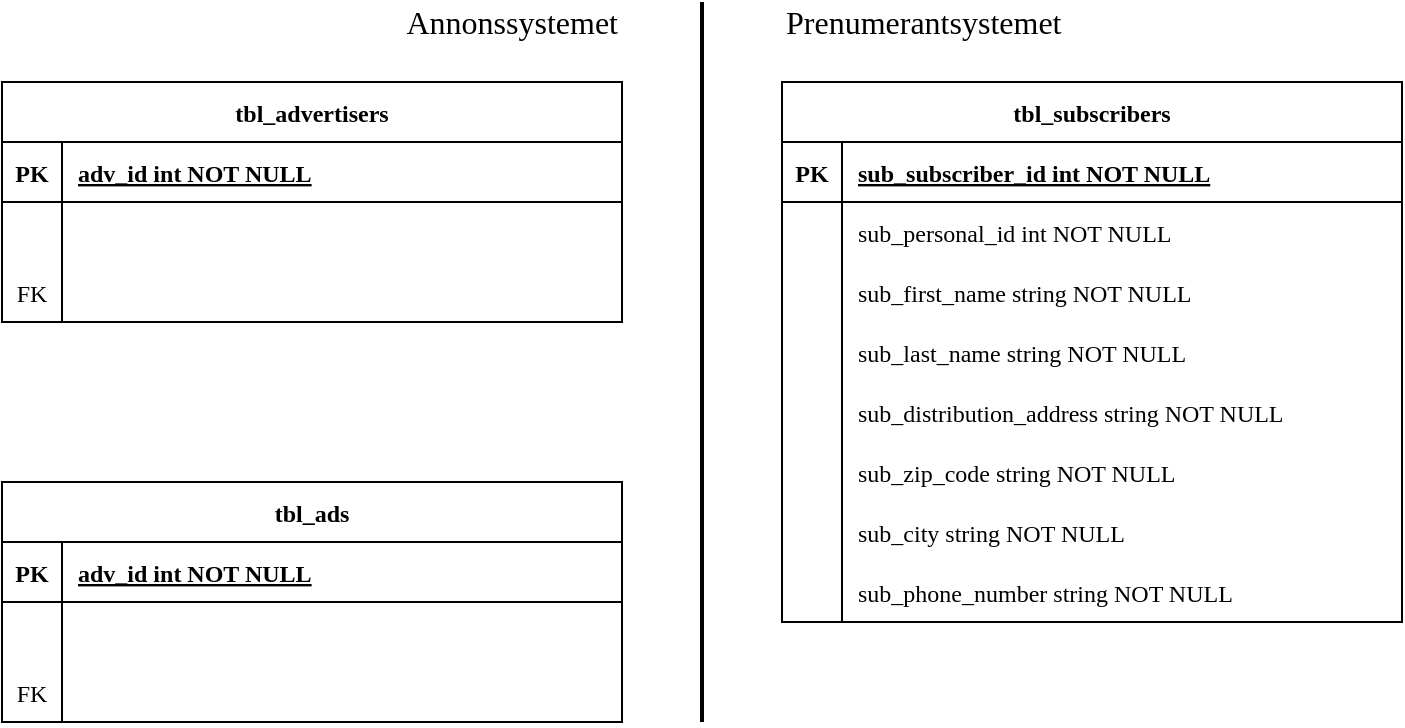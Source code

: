 <mxfile version="14.5.8" type="device"><diagram id="R2lEEEUBdFMjLlhIrx00" name="Page-1"><mxGraphModel dx="1422" dy="766" grid="1" gridSize="10" guides="1" tooltips="1" connect="1" arrows="1" fold="1" page="1" pageScale="1" pageWidth="850" pageHeight="1100" math="0" shadow="0" extFonts="Permanent Marker^https://fonts.googleapis.com/css?family=Permanent+Marker"><root><mxCell id="0"/><mxCell id="1" parent="0"/><mxCell id="C-vyLk0tnHw3VtMMgP7b-13" value="tbl_subscribers" style="shape=table;startSize=30;container=1;collapsible=1;childLayout=tableLayout;fixedRows=1;rowLines=0;fontStyle=1;align=center;resizeLast=1;fontFamily=Garamond;" parent="1" vertex="1"><mxGeometry x="400" y="80" width="310" height="270" as="geometry"/></mxCell><mxCell id="C-vyLk0tnHw3VtMMgP7b-14" value="" style="shape=partialRectangle;collapsible=0;dropTarget=0;pointerEvents=0;fillColor=none;points=[[0,0.5],[1,0.5]];portConstraint=eastwest;top=0;left=0;right=0;bottom=1;fontFamily=Garamond;" parent="C-vyLk0tnHw3VtMMgP7b-13" vertex="1"><mxGeometry y="30" width="310" height="30" as="geometry"/></mxCell><mxCell id="C-vyLk0tnHw3VtMMgP7b-15" value="PK" style="shape=partialRectangle;overflow=hidden;connectable=0;fillColor=none;top=0;left=0;bottom=0;right=0;fontStyle=1;fontFamily=Garamond;" parent="C-vyLk0tnHw3VtMMgP7b-14" vertex="1"><mxGeometry width="30" height="30" as="geometry"/></mxCell><mxCell id="C-vyLk0tnHw3VtMMgP7b-16" value="sub_subscriber_id int NOT NULL " style="shape=partialRectangle;overflow=hidden;connectable=0;fillColor=none;top=0;left=0;bottom=0;right=0;align=left;spacingLeft=6;fontStyle=5;fontFamily=Garamond;" parent="C-vyLk0tnHw3VtMMgP7b-14" vertex="1"><mxGeometry x="30" width="280" height="30" as="geometry"/></mxCell><mxCell id="C-vyLk0tnHw3VtMMgP7b-17" value="" style="shape=partialRectangle;collapsible=0;dropTarget=0;pointerEvents=0;fillColor=none;points=[[0,0.5],[1,0.5]];portConstraint=eastwest;top=0;left=0;right=0;bottom=0;fontFamily=Garamond;" parent="C-vyLk0tnHw3VtMMgP7b-13" vertex="1"><mxGeometry y="60" width="310" height="30" as="geometry"/></mxCell><mxCell id="C-vyLk0tnHw3VtMMgP7b-18" value="" style="shape=partialRectangle;overflow=hidden;connectable=0;fillColor=none;top=0;left=0;bottom=0;right=0;fontFamily=Garamond;" parent="C-vyLk0tnHw3VtMMgP7b-17" vertex="1"><mxGeometry width="30" height="30" as="geometry"/></mxCell><mxCell id="C-vyLk0tnHw3VtMMgP7b-19" value="sub_personal_id int NOT NULL" style="shape=partialRectangle;overflow=hidden;connectable=0;fillColor=none;top=0;left=0;bottom=0;right=0;align=left;spacingLeft=6;fontFamily=Garamond;" parent="C-vyLk0tnHw3VtMMgP7b-17" vertex="1"><mxGeometry x="30" width="280" height="30" as="geometry"/></mxCell><mxCell id="C-vyLk0tnHw3VtMMgP7b-20" value="" style="shape=partialRectangle;collapsible=0;dropTarget=0;pointerEvents=0;fillColor=none;points=[[0,0.5],[1,0.5]];portConstraint=eastwest;top=0;left=0;right=0;bottom=0;fontFamily=Garamond;" parent="C-vyLk0tnHw3VtMMgP7b-13" vertex="1"><mxGeometry y="90" width="310" height="30" as="geometry"/></mxCell><mxCell id="C-vyLk0tnHw3VtMMgP7b-21" value="" style="shape=partialRectangle;overflow=hidden;connectable=0;fillColor=none;top=0;left=0;bottom=0;right=0;fontFamily=Garamond;" parent="C-vyLk0tnHw3VtMMgP7b-20" vertex="1"><mxGeometry width="30" height="30" as="geometry"/></mxCell><mxCell id="C-vyLk0tnHw3VtMMgP7b-22" value="sub_first_name string NOT NULL" style="shape=partialRectangle;overflow=hidden;connectable=0;fillColor=none;top=0;left=0;bottom=0;right=0;align=left;spacingLeft=6;fontFamily=Garamond;" parent="C-vyLk0tnHw3VtMMgP7b-20" vertex="1"><mxGeometry x="30" width="280" height="30" as="geometry"/></mxCell><mxCell id="uFAE8MaFAtntwmOegCMl-24" value="" style="shape=partialRectangle;collapsible=0;dropTarget=0;pointerEvents=0;fillColor=none;points=[[0,0.5],[1,0.5]];portConstraint=eastwest;top=0;left=0;right=0;bottom=0;fontFamily=Garamond;" vertex="1" parent="C-vyLk0tnHw3VtMMgP7b-13"><mxGeometry y="120" width="310" height="30" as="geometry"/></mxCell><mxCell id="uFAE8MaFAtntwmOegCMl-25" value="" style="shape=partialRectangle;overflow=hidden;connectable=0;fillColor=none;top=0;left=0;bottom=0;right=0;fontFamily=Garamond;" vertex="1" parent="uFAE8MaFAtntwmOegCMl-24"><mxGeometry width="30" height="30" as="geometry"/></mxCell><mxCell id="uFAE8MaFAtntwmOegCMl-26" value="sub_last_name string NOT NULL" style="shape=partialRectangle;overflow=hidden;connectable=0;fillColor=none;top=0;left=0;bottom=0;right=0;align=left;spacingLeft=6;fontFamily=Garamond;" vertex="1" parent="uFAE8MaFAtntwmOegCMl-24"><mxGeometry x="30" width="280" height="30" as="geometry"/></mxCell><mxCell id="uFAE8MaFAtntwmOegCMl-27" value="" style="shape=partialRectangle;collapsible=0;dropTarget=0;pointerEvents=0;fillColor=none;points=[[0,0.5],[1,0.5]];portConstraint=eastwest;top=0;left=0;right=0;bottom=0;fontFamily=Garamond;" vertex="1" parent="C-vyLk0tnHw3VtMMgP7b-13"><mxGeometry y="150" width="310" height="30" as="geometry"/></mxCell><mxCell id="uFAE8MaFAtntwmOegCMl-28" value="" style="shape=partialRectangle;overflow=hidden;connectable=0;fillColor=none;top=0;left=0;bottom=0;right=0;fontFamily=Garamond;" vertex="1" parent="uFAE8MaFAtntwmOegCMl-27"><mxGeometry width="30" height="30" as="geometry"/></mxCell><mxCell id="uFAE8MaFAtntwmOegCMl-29" value="sub_distribution_address string NOT NULL" style="shape=partialRectangle;overflow=hidden;connectable=0;fillColor=none;top=0;left=0;bottom=0;right=0;align=left;spacingLeft=6;fontFamily=Garamond;" vertex="1" parent="uFAE8MaFAtntwmOegCMl-27"><mxGeometry x="30" width="280" height="30" as="geometry"/></mxCell><mxCell id="uFAE8MaFAtntwmOegCMl-30" value="" style="shape=partialRectangle;collapsible=0;dropTarget=0;pointerEvents=0;fillColor=none;points=[[0,0.5],[1,0.5]];portConstraint=eastwest;top=0;left=0;right=0;bottom=0;fontFamily=Garamond;" vertex="1" parent="C-vyLk0tnHw3VtMMgP7b-13"><mxGeometry y="180" width="310" height="30" as="geometry"/></mxCell><mxCell id="uFAE8MaFAtntwmOegCMl-31" value="" style="shape=partialRectangle;overflow=hidden;connectable=0;fillColor=none;top=0;left=0;bottom=0;right=0;fontFamily=Garamond;" vertex="1" parent="uFAE8MaFAtntwmOegCMl-30"><mxGeometry width="30" height="30" as="geometry"/></mxCell><mxCell id="uFAE8MaFAtntwmOegCMl-32" value="sub_zip_code string NOT NULL" style="shape=partialRectangle;overflow=hidden;connectable=0;fillColor=none;top=0;left=0;bottom=0;right=0;align=left;spacingLeft=6;fontFamily=Garamond;" vertex="1" parent="uFAE8MaFAtntwmOegCMl-30"><mxGeometry x="30" width="280" height="30" as="geometry"/></mxCell><mxCell id="uFAE8MaFAtntwmOegCMl-33" value="" style="shape=partialRectangle;collapsible=0;dropTarget=0;pointerEvents=0;fillColor=none;points=[[0,0.5],[1,0.5]];portConstraint=eastwest;top=0;left=0;right=0;bottom=0;fontFamily=Garamond;" vertex="1" parent="C-vyLk0tnHw3VtMMgP7b-13"><mxGeometry y="210" width="310" height="30" as="geometry"/></mxCell><mxCell id="uFAE8MaFAtntwmOegCMl-34" value="" style="shape=partialRectangle;overflow=hidden;connectable=0;fillColor=none;top=0;left=0;bottom=0;right=0;fontFamily=Garamond;" vertex="1" parent="uFAE8MaFAtntwmOegCMl-33"><mxGeometry width="30" height="30" as="geometry"/></mxCell><mxCell id="uFAE8MaFAtntwmOegCMl-35" value="sub_city string NOT NULL" style="shape=partialRectangle;overflow=hidden;connectable=0;fillColor=none;top=0;left=0;bottom=0;right=0;align=left;spacingLeft=6;fontFamily=Garamond;" vertex="1" parent="uFAE8MaFAtntwmOegCMl-33"><mxGeometry x="30" width="280" height="30" as="geometry"/></mxCell><mxCell id="uFAE8MaFAtntwmOegCMl-36" value="" style="shape=partialRectangle;collapsible=0;dropTarget=0;pointerEvents=0;fillColor=none;points=[[0,0.5],[1,0.5]];portConstraint=eastwest;top=0;left=0;right=0;bottom=0;fontFamily=Garamond;" vertex="1" parent="C-vyLk0tnHw3VtMMgP7b-13"><mxGeometry y="240" width="310" height="30" as="geometry"/></mxCell><mxCell id="uFAE8MaFAtntwmOegCMl-37" value="" style="shape=partialRectangle;overflow=hidden;connectable=0;fillColor=none;top=0;left=0;bottom=0;right=0;fontFamily=Garamond;" vertex="1" parent="uFAE8MaFAtntwmOegCMl-36"><mxGeometry width="30" height="30" as="geometry"/></mxCell><mxCell id="uFAE8MaFAtntwmOegCMl-38" value="sub_phone_number string NOT NULL" style="shape=partialRectangle;overflow=hidden;connectable=0;fillColor=none;top=0;left=0;bottom=0;right=0;align=left;spacingLeft=6;fontFamily=Garamond;" vertex="1" parent="uFAE8MaFAtntwmOegCMl-36"><mxGeometry x="30" width="280" height="30" as="geometry"/></mxCell><mxCell id="uFAE8MaFAtntwmOegCMl-39" value="" style="endArrow=none;html=1;strokeWidth=2;fontFamily=Garamond;" edge="1" parent="1"><mxGeometry width="50" height="50" relative="1" as="geometry"><mxPoint x="360" y="400" as="sourcePoint"/><mxPoint x="360" y="40" as="targetPoint"/></mxGeometry></mxCell><mxCell id="uFAE8MaFAtntwmOegCMl-42" value="Prenumerantsystemet" style="text;html=1;strokeColor=none;fillColor=none;align=left;verticalAlign=middle;whiteSpace=wrap;rounded=0;fontSize=16;fontFamily=Garamond;" vertex="1" parent="1"><mxGeometry x="400" y="40" width="180" height="20" as="geometry"/></mxCell><mxCell id="uFAE8MaFAtntwmOegCMl-43" value="Annonssystemet" style="text;html=1;strokeColor=none;fillColor=none;align=right;verticalAlign=middle;whiteSpace=wrap;rounded=0;fontSize=16;fontFamily=Garamond;" vertex="1" parent="1"><mxGeometry x="140" y="40" width="180" height="20" as="geometry"/></mxCell><mxCell id="uFAE8MaFAtntwmOegCMl-44" value="tbl_advertisers" style="shape=table;startSize=30;container=1;collapsible=1;childLayout=tableLayout;fixedRows=1;rowLines=0;fontStyle=1;align=center;resizeLast=1;fontFamily=Garamond;" vertex="1" parent="1"><mxGeometry x="10" y="80" width="310" height="120" as="geometry"/></mxCell><mxCell id="uFAE8MaFAtntwmOegCMl-45" value="" style="shape=partialRectangle;collapsible=0;dropTarget=0;pointerEvents=0;fillColor=none;points=[[0,0.5],[1,0.5]];portConstraint=eastwest;top=0;left=0;right=0;bottom=1;fontFamily=Garamond;" vertex="1" parent="uFAE8MaFAtntwmOegCMl-44"><mxGeometry y="30" width="310" height="30" as="geometry"/></mxCell><mxCell id="uFAE8MaFAtntwmOegCMl-46" value="PK" style="shape=partialRectangle;overflow=hidden;connectable=0;fillColor=none;top=0;left=0;bottom=0;right=0;fontStyle=1;fontFamily=Garamond;" vertex="1" parent="uFAE8MaFAtntwmOegCMl-45"><mxGeometry width="30" height="30" as="geometry"/></mxCell><mxCell id="uFAE8MaFAtntwmOegCMl-47" value="adv_id int NOT NULL " style="shape=partialRectangle;overflow=hidden;connectable=0;fillColor=none;top=0;left=0;bottom=0;right=0;align=left;spacingLeft=6;fontStyle=5;fontFamily=Garamond;" vertex="1" parent="uFAE8MaFAtntwmOegCMl-45"><mxGeometry x="30" width="280" height="30" as="geometry"/></mxCell><mxCell id="uFAE8MaFAtntwmOegCMl-48" value="" style="shape=partialRectangle;collapsible=0;dropTarget=0;pointerEvents=0;fillColor=none;points=[[0,0.5],[1,0.5]];portConstraint=eastwest;top=0;left=0;right=0;bottom=0;fontFamily=Garamond;" vertex="1" parent="uFAE8MaFAtntwmOegCMl-44"><mxGeometry y="60" width="310" height="30" as="geometry"/></mxCell><mxCell id="uFAE8MaFAtntwmOegCMl-49" value="" style="shape=partialRectangle;overflow=hidden;connectable=0;fillColor=none;top=0;left=0;bottom=0;right=0;fontFamily=Garamond;" vertex="1" parent="uFAE8MaFAtntwmOegCMl-48"><mxGeometry width="30" height="30" as="geometry"/></mxCell><mxCell id="uFAE8MaFAtntwmOegCMl-50" value="" style="shape=partialRectangle;overflow=hidden;connectable=0;fillColor=none;top=0;left=0;bottom=0;right=0;align=left;spacingLeft=6;fontFamily=Garamond;" vertex="1" parent="uFAE8MaFAtntwmOegCMl-48"><mxGeometry x="30" width="280" height="30" as="geometry"/></mxCell><mxCell id="uFAE8MaFAtntwmOegCMl-63" value="" style="shape=partialRectangle;collapsible=0;dropTarget=0;pointerEvents=0;fillColor=none;points=[[0,0.5],[1,0.5]];portConstraint=eastwest;top=0;left=0;right=0;bottom=0;fontFamily=Garamond;" vertex="1" parent="uFAE8MaFAtntwmOegCMl-44"><mxGeometry y="90" width="310" height="30" as="geometry"/></mxCell><mxCell id="uFAE8MaFAtntwmOegCMl-64" value="FK" style="shape=partialRectangle;overflow=hidden;connectable=0;fillColor=none;top=0;left=0;bottom=0;right=0;fontFamily=Garamond;" vertex="1" parent="uFAE8MaFAtntwmOegCMl-63"><mxGeometry width="30" height="30" as="geometry"/></mxCell><mxCell id="uFAE8MaFAtntwmOegCMl-65" value="" style="shape=partialRectangle;overflow=hidden;connectable=0;fillColor=none;top=0;left=0;bottom=0;right=0;align=left;spacingLeft=6;fontFamily=Garamond;" vertex="1" parent="uFAE8MaFAtntwmOegCMl-63"><mxGeometry x="30" width="280" height="30" as="geometry"/></mxCell><mxCell id="uFAE8MaFAtntwmOegCMl-69" value="tbl_ads" style="shape=table;startSize=30;container=1;collapsible=1;childLayout=tableLayout;fixedRows=1;rowLines=0;fontStyle=1;align=center;resizeLast=1;fontFamily=Garamond;" vertex="1" parent="1"><mxGeometry x="10" y="280" width="310" height="120" as="geometry"/></mxCell><mxCell id="uFAE8MaFAtntwmOegCMl-70" value="" style="shape=partialRectangle;collapsible=0;dropTarget=0;pointerEvents=0;fillColor=none;points=[[0,0.5],[1,0.5]];portConstraint=eastwest;top=0;left=0;right=0;bottom=1;fontFamily=Garamond;" vertex="1" parent="uFAE8MaFAtntwmOegCMl-69"><mxGeometry y="30" width="310" height="30" as="geometry"/></mxCell><mxCell id="uFAE8MaFAtntwmOegCMl-71" value="PK" style="shape=partialRectangle;overflow=hidden;connectable=0;fillColor=none;top=0;left=0;bottom=0;right=0;fontStyle=1;fontFamily=Garamond;" vertex="1" parent="uFAE8MaFAtntwmOegCMl-70"><mxGeometry width="30" height="30" as="geometry"/></mxCell><mxCell id="uFAE8MaFAtntwmOegCMl-72" value="adv_id int NOT NULL " style="shape=partialRectangle;overflow=hidden;connectable=0;fillColor=none;top=0;left=0;bottom=0;right=0;align=left;spacingLeft=6;fontStyle=5;fontFamily=Garamond;" vertex="1" parent="uFAE8MaFAtntwmOegCMl-70"><mxGeometry x="30" width="280" height="30" as="geometry"/></mxCell><mxCell id="uFAE8MaFAtntwmOegCMl-73" value="" style="shape=partialRectangle;collapsible=0;dropTarget=0;pointerEvents=0;fillColor=none;points=[[0,0.5],[1,0.5]];portConstraint=eastwest;top=0;left=0;right=0;bottom=0;fontFamily=Garamond;" vertex="1" parent="uFAE8MaFAtntwmOegCMl-69"><mxGeometry y="60" width="310" height="30" as="geometry"/></mxCell><mxCell id="uFAE8MaFAtntwmOegCMl-74" value="" style="shape=partialRectangle;overflow=hidden;connectable=0;fillColor=none;top=0;left=0;bottom=0;right=0;fontFamily=Garamond;" vertex="1" parent="uFAE8MaFAtntwmOegCMl-73"><mxGeometry width="30" height="30" as="geometry"/></mxCell><mxCell id="uFAE8MaFAtntwmOegCMl-75" value="" style="shape=partialRectangle;overflow=hidden;connectable=0;fillColor=none;top=0;left=0;bottom=0;right=0;align=left;spacingLeft=6;fontFamily=Garamond;" vertex="1" parent="uFAE8MaFAtntwmOegCMl-73"><mxGeometry x="30" width="280" height="30" as="geometry"/></mxCell><mxCell id="uFAE8MaFAtntwmOegCMl-76" value="" style="shape=partialRectangle;collapsible=0;dropTarget=0;pointerEvents=0;fillColor=none;points=[[0,0.5],[1,0.5]];portConstraint=eastwest;top=0;left=0;right=0;bottom=0;fontFamily=Garamond;" vertex="1" parent="uFAE8MaFAtntwmOegCMl-69"><mxGeometry y="90" width="310" height="30" as="geometry"/></mxCell><mxCell id="uFAE8MaFAtntwmOegCMl-77" value="FK" style="shape=partialRectangle;overflow=hidden;connectable=0;fillColor=none;top=0;left=0;bottom=0;right=0;fontFamily=Garamond;" vertex="1" parent="uFAE8MaFAtntwmOegCMl-76"><mxGeometry width="30" height="30" as="geometry"/></mxCell><mxCell id="uFAE8MaFAtntwmOegCMl-78" value="" style="shape=partialRectangle;overflow=hidden;connectable=0;fillColor=none;top=0;left=0;bottom=0;right=0;align=left;spacingLeft=6;fontFamily=Garamond;" vertex="1" parent="uFAE8MaFAtntwmOegCMl-76"><mxGeometry x="30" width="280" height="30" as="geometry"/></mxCell></root></mxGraphModel></diagram></mxfile>